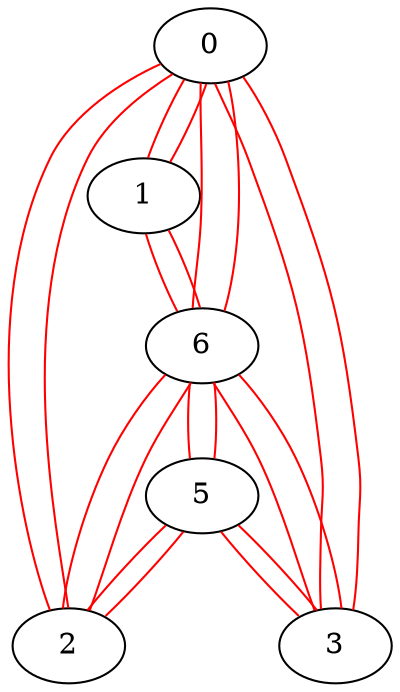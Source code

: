 graph{
0 -- 1 [color=red];
0 -- 2 [color=red];
0 -- 3 [color=red];
0 -- 6 [color=red];
1 -- 0 [color=red];
1 -- 6 [color=red];
2 -- 0 [color=red];
2 -- 5 [color=red];
2 -- 6 [color=red];
3 -- 0 [color=red];
3 -- 5 [color=red];
3 -- 6 [color=red];
5 -- 2 [color=red];
5 -- 3 [color=red];
5 -- 6 [color=red];
6 -- 0 [color=red];
6 -- 1 [color=red];
6 -- 2 [color=red];
6 -- 3 [color=red];
6 -- 5 [color=red];
}
